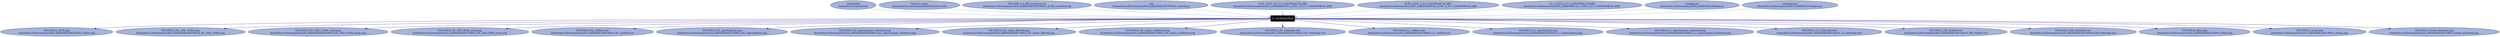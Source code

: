 digraph G {
    /* programs */
    node [shape=box fontcolor=white fillcolor=black style=filled];
    run0 [label="0: /usr/bin/python"];

    node [shape=ellipse fontcolor="#131C39" fillcolor="#C9D2ED"];

    /* other files */
    "/home/ducvu/.Xauthority" [fillcolor="#A3B4E0", label=".Xauthority\n/home/ducvu/.Xauthority"];
    "/home/ducvu/.cache/matplotlib/fontList.cache" [fillcolor="#A3B4E0", label="fontList.cache\n/home/ducvu/.cache/matplotlib/fontList.cache"];
    "/home/ducvu/Documents/LIGO_DATAONE/GW150914_4_NR_waveform.txt" [fillcolor="#A3B4E0", label="GW150914_4_NR_waveform.txt\n/home/ducvu/Documents/LIGO_DATAONE/GW150914_4_NR_waveform.txt"];
    "/home/ducvu/Documents/LIGO_DATAONE/GW150914_ASDs.png" [fillcolor="#A3B4E0", label="GW150914_ASDs.png\n/home/ducvu/Documents/LIGO_DATAONE/GW150914_ASDs.png"];
    "/home/ducvu/Documents/LIGO_DATAONE/GW150914_H1_ASD_16384.png" [fillcolor="#A3B4E0", label="GW150914_H1_ASD_16384.png\n/home/ducvu/Documents/LIGO_DATAONE/GW150914_H1_ASD_16384.png"];
    "/home/ducvu/Documents/LIGO_DATAONE/GW150914_H1_ASD_16384_zoom.png" [fillcolor="#A3B4E0", label="GW150914_H1_ASD_16384_zoom.png\n/home/ducvu/Documents/LIGO_DATAONE/GW150914_H1_ASD_16384_zoom.png"];
    "/home/ducvu/Documents/LIGO_DATAONE/GW150914_H1_ASD_4096_zoom.png" [fillcolor="#A3B4E0", label="GW150914_H1_ASD_4096_zoom.png\n/home/ducvu/Documents/LIGO_DATAONE/GW150914_H1_ASD_4096_zoom.png"];
    "/home/ducvu/Documents/LIGO_DATAONE/GW150914_H1_shifted.wav" [fillcolor="#A3B4E0", label="GW150914_H1_shifted.wav\n/home/ducvu/Documents/LIGO_DATAONE/GW150914_H1_shifted.wav"];
    "/home/ducvu/Documents/LIGO_DATAONE/GW150914_H1_spectrogram.png" [fillcolor="#A3B4E0", label="GW150914_H1_spectrogram.png\n/home/ducvu/Documents/LIGO_DATAONE/GW150914_H1_spectrogram.png"];
    "/home/ducvu/Documents/LIGO_DATAONE/GW150914_H1_spectrogram_whitened.png" [fillcolor="#A3B4E0", label="GW150914_H1_spectrogram_whitened.png\n/home/ducvu/Documents/LIGO_DATAONE/GW150914_H1_spectrogram_whitened.png"];
    "/home/ducvu/Documents/LIGO_DATAONE/GW150914_H1_strain_filtered.png" [fillcolor="#A3B4E0", label="GW150914_H1_strain_filtered.png\n/home/ducvu/Documents/LIGO_DATAONE/GW150914_H1_strain_filtered.png"];
    "/home/ducvu/Documents/LIGO_DATAONE/GW150914_H1_strain_unfiltered.png" [fillcolor="#A3B4E0", label="GW150914_H1_strain_unfiltered.png\n/home/ducvu/Documents/LIGO_DATAONE/GW150914_H1_strain_unfiltered.png"];
    "/home/ducvu/Documents/LIGO_DATAONE/GW150914_H1_whitenbp.wav" [fillcolor="#A3B4E0", label="GW150914_H1_whitenbp.wav\n/home/ducvu/Documents/LIGO_DATAONE/GW150914_H1_whitenbp.wav"];
    "/home/ducvu/Documents/LIGO_DATAONE/GW150914_L1_shifted.wav" [fillcolor="#A3B4E0", label="GW150914_L1_shifted.wav\n/home/ducvu/Documents/LIGO_DATAONE/GW150914_L1_shifted.wav"];
    "/home/ducvu/Documents/LIGO_DATAONE/GW150914_L1_spectrogram.png" [fillcolor="#A3B4E0", label="GW150914_L1_spectrogram.png\n/home/ducvu/Documents/LIGO_DATAONE/GW150914_L1_spectrogram.png"];
    "/home/ducvu/Documents/LIGO_DATAONE/GW150914_L1_spectrogram_whitened.png" [fillcolor="#A3B4E0", label="GW150914_L1_spectrogram_whitened.png\n/home/ducvu/Documents/LIGO_DATAONE/GW150914_L1_spectrogram_whitened.png"];
    "/home/ducvu/Documents/LIGO_DATAONE/GW150914_L1_whitenbp.wav" [fillcolor="#A3B4E0", label="GW150914_L1_whitenbp.wav\n/home/ducvu/Documents/LIGO_DATAONE/GW150914_L1_whitenbp.wav"];
    "/home/ducvu/Documents/LIGO_DATAONE/GW150914_NR_shifted.wav" [fillcolor="#A3B4E0", label="GW150914_NR_shifted.wav\n/home/ducvu/Documents/LIGO_DATAONE/GW150914_NR_shifted.wav"];
    "/home/ducvu/Documents/LIGO_DATAONE/GW150914_NR_whitenbp.wav" [fillcolor="#A3B4E0", label="GW150914_NR_whitenbp.wav\n/home/ducvu/Documents/LIGO_DATAONE/GW150914_NR_whitenbp.wav"];
    "/home/ducvu/Documents/LIGO_DATAONE/GW150914_filter.png" [fillcolor="#A3B4E0", label="GW150914_filter.png\n/home/ducvu/Documents/LIGO_DATAONE/GW150914_filter.png"];
    "/home/ducvu/Documents/LIGO_DATAONE/GW150914_strain.png" [fillcolor="#A3B4E0", label="GW150914_strain.png\n/home/ducvu/Documents/LIGO_DATAONE/GW150914_strain.png"];
    "/home/ducvu/Documents/LIGO_DATAONE/GW150914_strain_whitened.png" [fillcolor="#A3B4E0", label="GW150914_strain_whitened.png\n/home/ducvu/Documents/LIGO_DATAONE/GW150914_strain_whitened.png"];
    "/home/ducvu/Documents/LIGO_DATAONE/GW150914_tutorial.py" [fillcolor="#A3B4E0", label="arg\n/home/ducvu/Documents/LIGO_DATAONE/GW150914_tutorial.py"];
    "/home/ducvu/Documents/LIGO_DATAONE/H-H1_LOSC_16_V1-1126259446-32.hdf5" [fillcolor="#A3B4E0", label="H-H1_LOSC_16_V1-1126259446-32.hdf5\n/home/ducvu/Documents/LIGO_DATAONE/H-H1_LOSC_16_V1-1126259446-32.hdf5"];
    "/home/ducvu/Documents/LIGO_DATAONE/H-H1_LOSC_4_V1-1126259446-32.hdf5" [fillcolor="#A3B4E0", label="H-H1_LOSC_4_V1-1126259446-32.hdf5\n/home/ducvu/Documents/LIGO_DATAONE/H-H1_LOSC_4_V1-1126259446-32.hdf5"];
    "/home/ducvu/Documents/LIGO_DATAONE/L-L1_LOSC_4_V1-1126259446-32.hdf5" [fillcolor="#A3B4E0", label="L-L1_LOSC_4_V1-1126259446-32.hdf5\n/home/ducvu/Documents/LIGO_DATAONE/L-L1_LOSC_4_V1-1126259446-32.hdf5"];
    "/home/ducvu/Documents/LIGO_DATAONE/readligo.py" [fillcolor="#A3B4E0", label="readligo.py\n/home/ducvu/Documents/LIGO_DATAONE/readligo.py"];
    "/home/ducvu/Documents/LIGO_DATAONE/readligo.pyc" [fillcolor="#A3B4E0", label="readligo.pyc\n/home/ducvu/Documents/LIGO_DATAONE/readligo.pyc"];

    "/home/ducvu/Documents/LIGO_DATAONE/GW150914_tutorial.py" -> run0 [color="#8888CC"];
    "/home/ducvu/.cache/matplotlib/fontList.cache" -> run0 [color="#8888CC"];
    "/home/ducvu/Documents/LIGO_DATAONE/readligo.py" -> run0 [color="#8888CC"];
    "/home/ducvu/Documents/LIGO_DATAONE/readligo.pyc" -> run0 [color="#8888CC"];
    "/home/ducvu/Documents/LIGO_DATAONE/H-H1_LOSC_4_V1-1126259446-32.hdf5" -> run0 [color="#8888CC"];
    "/home/ducvu/Documents/LIGO_DATAONE/L-L1_LOSC_4_V1-1126259446-32.hdf5" -> run0 [color="#8888CC"];
    "/home/ducvu/Documents/LIGO_DATAONE/GW150914_4_NR_waveform.txt" -> run0 [color="#8888CC"];
    "/home/ducvu/.Xauthority" -> run0 [color="#8888CC"];
    run0 -> "/home/ducvu/Documents/LIGO_DATAONE/GW150914_strain.png" [color="#000088"];
    run0 -> "/home/ducvu/Documents/LIGO_DATAONE/GW150914_ASDs.png" [color="#000088"];
    run0 -> "/home/ducvu/Documents/LIGO_DATAONE/GW150914_strain_whitened.png" [color="#000088"];
    run0 -> "/home/ducvu/Documents/LIGO_DATAONE/GW150914_H1_spectrogram.png" [color="#000088"];
    run0 -> "/home/ducvu/Documents/LIGO_DATAONE/GW150914_L1_spectrogram.png" [color="#000088"];
    run0 -> "/home/ducvu/Documents/LIGO_DATAONE/GW150914_H1_spectrogram_whitened.png" [color="#000088"];
    run0 -> "/home/ducvu/Documents/LIGO_DATAONE/GW150914_L1_spectrogram_whitened.png" [color="#000088"];
    run0 -> "/home/ducvu/Documents/LIGO_DATAONE/GW150914_filter.png" [color="#000088"];
    run0 -> "/home/ducvu/Documents/LIGO_DATAONE/GW150914_H1_strain_unfiltered.png" [color="#000088"];
    run0 -> "/home/ducvu/Documents/LIGO_DATAONE/GW150914_H1_strain_filtered.png" [color="#000088"];
    run0 -> "/home/ducvu/Documents/LIGO_DATAONE/GW150914_H1_whitenbp.wav" [color="#000088"];
    run0 -> "/home/ducvu/Documents/LIGO_DATAONE/GW150914_L1_whitenbp.wav" [color="#000088"];
    run0 -> "/home/ducvu/Documents/LIGO_DATAONE/GW150914_NR_whitenbp.wav" [color="#000088"];
    run0 -> "/home/ducvu/Documents/LIGO_DATAONE/GW150914_H1_shifted.wav" [color="#000088"];
    run0 -> "/home/ducvu/Documents/LIGO_DATAONE/GW150914_L1_shifted.wav" [color="#000088"];
    run0 -> "/home/ducvu/Documents/LIGO_DATAONE/GW150914_NR_shifted.wav" [color="#000088"];
    "/home/ducvu/Documents/LIGO_DATAONE/H-H1_LOSC_16_V1-1126259446-32.hdf5" -> run0 [color="#8888CC"];
    run0 -> "/home/ducvu/Documents/LIGO_DATAONE/GW150914_H1_ASD_16384.png" [color="#000088"];
    run0 -> "/home/ducvu/Documents/LIGO_DATAONE/GW150914_H1_ASD_16384_zoom.png" [color="#000088"];
    run0 -> "/home/ducvu/Documents/LIGO_DATAONE/GW150914_H1_ASD_4096_zoom.png" [color="#000088"];
}
